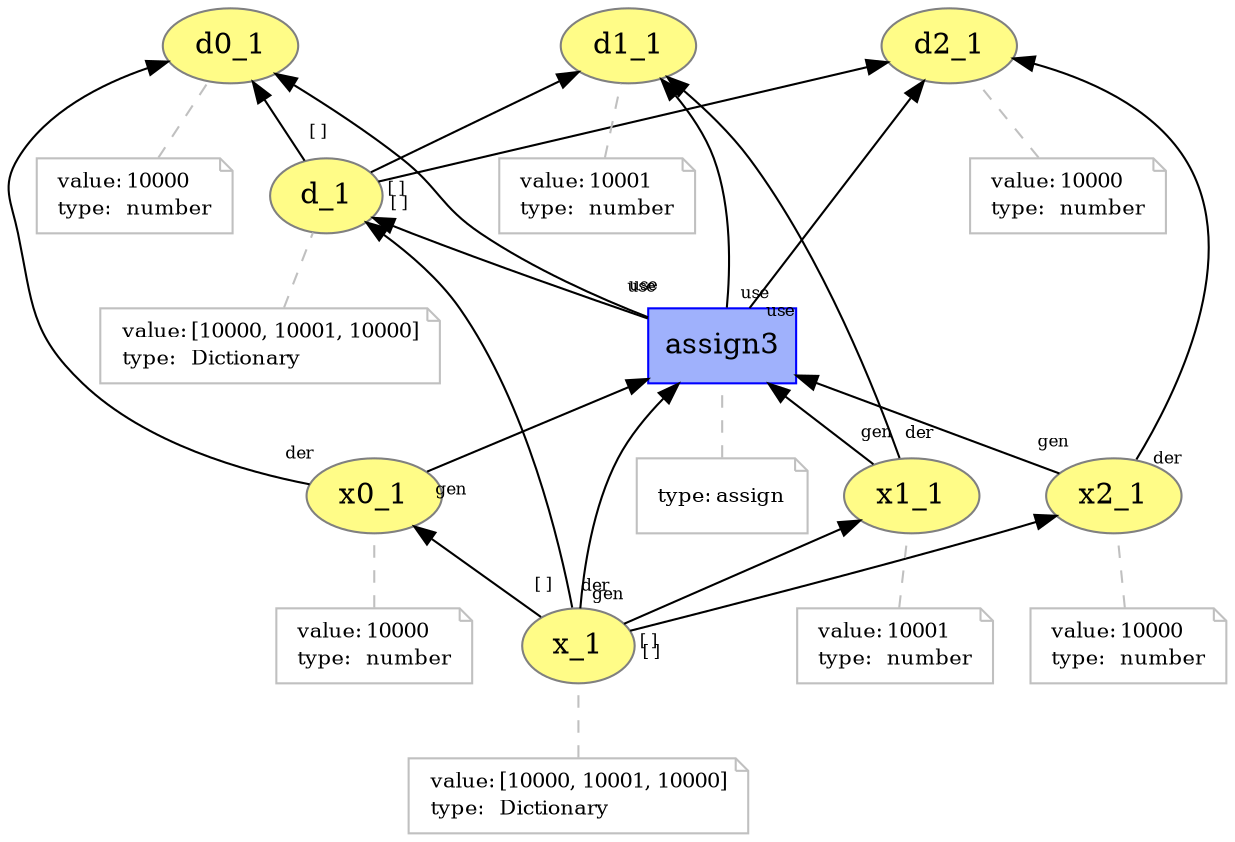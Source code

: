 digraph "PROV" { size="16,12"; rankdir="BT";
"http://example.org/d_1" [fillcolor="#FFFC87",color="#808080",style="filled",label="d_1",URL="http://example.org/d_1"]
"-attrs0" [color="gray",shape="note",fontsize="10",fontcolor="black",label=<<TABLE cellpadding="0" border="0">
	<TR>
	    <TD align="left">value:</TD>
	    <TD align="left">[10000, 10001, 10000]</TD>
	</TR>
	<TR>
	    <TD align="left">type:</TD>
	    <TD align="left">Dictionary</TD>
	</TR>
</TABLE>>]
"-attrs0" -> "http://example.org/d_1" [color="gray",style="dashed",arrowhead="none"]
"http://example.org/d0_1" [fillcolor="#FFFC87",color="#808080",style="filled",label="d0_1",URL="http://example.org/d0_1"]
"-attrs1" [color="gray",shape="note",fontsize="10",fontcolor="black",label=<<TABLE cellpadding="0" border="0">
	<TR>
	    <TD align="left">value:</TD>
	    <TD align="left">10000</TD>
	</TR>
	<TR>
	    <TD align="left">type:</TD>
	    <TD align="left">number</TD>
	</TR>
</TABLE>>]
"-attrs1" -> "http://example.org/d0_1" [color="gray",style="dashed",arrowhead="none"]
"http://example.org/d1_1" [fillcolor="#FFFC87",color="#808080",style="filled",label="d1_1",URL="http://example.org/d1_1"]
"-attrs2" [color="gray",shape="note",fontsize="10",fontcolor="black",label=<<TABLE cellpadding="0" border="0">
	<TR>
	    <TD align="left">value:</TD>
	    <TD align="left">10001</TD>
	</TR>
	<TR>
	    <TD align="left">type:</TD>
	    <TD align="left">number</TD>
	</TR>
</TABLE>>]
"-attrs2" -> "http://example.org/d1_1" [color="gray",style="dashed",arrowhead="none"]
"http://example.org/d2_1" [fillcolor="#FFFC87",color="#808080",style="filled",label="d2_1",URL="http://example.org/d2_1"]
"-attrs3" [color="gray",shape="note",fontsize="10",fontcolor="black",label=<<TABLE cellpadding="0" border="0">
	<TR>
	    <TD align="left">value:</TD>
	    <TD align="left">10000</TD>
	</TR>
	<TR>
	    <TD align="left">type:</TD>
	    <TD align="left">number</TD>
	</TR>
</TABLE>>]
"-attrs3" -> "http://example.org/d2_1" [color="gray",style="dashed",arrowhead="none"]
"http://example.org/d_1" -> "http://example.org/d0_1" [labelfontsize="8",labeldistance="1.5",labelangle="60.0",rotation="20",taillabel="[ ]"]
"http://example.org/d_1" -> "http://example.org/d1_1" [labelfontsize="8",labeldistance="1.5",labelangle="60.0",rotation="20",taillabel="[ ]"]
"http://example.org/d_1" -> "http://example.org/d2_1" [labelfontsize="8",labeldistance="1.5",labelangle="60.0",rotation="20",taillabel="[ ]"]
"http://example.org/x_1" [fillcolor="#FFFC87",color="#808080",style="filled",label="x_1",URL="http://example.org/x_1"]
"-attrs4" [color="gray",shape="note",fontsize="10",fontcolor="black",label=<<TABLE cellpadding="0" border="0">
	<TR>
	    <TD align="left">value:</TD>
	    <TD align="left">[10000, 10001, 10000]</TD>
	</TR>
	<TR>
	    <TD align="left">type:</TD>
	    <TD align="left">Dictionary</TD>
	</TR>
</TABLE>>]
"-attrs4" -> "http://example.org/x_1" [color="gray",style="dashed",arrowhead="none"]
"http://example.org/x0_1" [fillcolor="#FFFC87",color="#808080",style="filled",label="x0_1",URL="http://example.org/x0_1"]
"-attrs5" [color="gray",shape="note",fontsize="10",fontcolor="black",label=<<TABLE cellpadding="0" border="0">
	<TR>
	    <TD align="left">value:</TD>
	    <TD align="left">10000</TD>
	</TR>
	<TR>
	    <TD align="left">type:</TD>
	    <TD align="left">number</TD>
	</TR>
</TABLE>>]
"-attrs5" -> "http://example.org/x0_1" [color="gray",style="dashed",arrowhead="none"]
"http://example.org/x1_1" [fillcolor="#FFFC87",color="#808080",style="filled",label="x1_1",URL="http://example.org/x1_1"]
"-attrs6" [color="gray",shape="note",fontsize="10",fontcolor="black",label=<<TABLE cellpadding="0" border="0">
	<TR>
	    <TD align="left">value:</TD>
	    <TD align="left">10001</TD>
	</TR>
	<TR>
	    <TD align="left">type:</TD>
	    <TD align="left">number</TD>
	</TR>
</TABLE>>]
"-attrs6" -> "http://example.org/x1_1" [color="gray",style="dashed",arrowhead="none"]
"http://example.org/x2_1" [fillcolor="#FFFC87",color="#808080",style="filled",label="x2_1",URL="http://example.org/x2_1"]
"-attrs7" [color="gray",shape="note",fontsize="10",fontcolor="black",label=<<TABLE cellpadding="0" border="0">
	<TR>
	    <TD align="left">value:</TD>
	    <TD align="left">10000</TD>
	</TR>
	<TR>
	    <TD align="left">type:</TD>
	    <TD align="left">number</TD>
	</TR>
</TABLE>>]
"-attrs7" -> "http://example.org/x2_1" [color="gray",style="dashed",arrowhead="none"]
"http://example.org/x_1" -> "http://example.org/x0_1" [labelfontsize="8",labeldistance="1.5",labelangle="60.0",rotation="20",taillabel="[ ]"]
"http://example.org/x_1" -> "http://example.org/x1_1" [labelfontsize="8",labeldistance="1.5",labelangle="60.0",rotation="20",taillabel="[ ]"]
"http://example.org/x_1" -> "http://example.org/x2_1" [labelfontsize="8",labeldistance="1.5",labelangle="60.0",rotation="20",taillabel="[ ]"]
"http://example.org/assign3" [fillcolor="#9FB1FC",color="#0000FF",shape="polygon",sides="4",style="filled",label="assign3",URL="http://example.org/assign3"]
"-attrs8" [color="gray",shape="note",fontsize="10",fontcolor="black",label=<<TABLE cellpadding="0" border="0">
	<TR>
	    <TD align="left">type:</TD>
	    <TD align="left">assign</TD>
	</TR>
</TABLE>>]
"-attrs8" -> "http://example.org/assign3" [color="gray",style="dashed",arrowhead="none"]
"http://example.org/assign3" -> "http://example.org/d_1" [labelfontsize="8",labeldistance="1.5",labelangle="60.0",rotation="20",taillabel="use"]
"http://example.org/x_1" -> "http://example.org/assign3" [labelfontsize="8",labeldistance="1.5",labelangle="60.0",rotation="20",taillabel="gen"]
"http://example.org/x_1" -> "http://example.org/d_1" [labelfontsize="8",labeldistance="1.5",labelangle="60.0",rotation="20",taillabel="der"]
"http://example.org/assign3" -> "http://example.org/d0_1" [labelfontsize="8",labeldistance="1.5",labelangle="60.0",rotation="20",taillabel="use"]
"http://example.org/x0_1" -> "http://example.org/assign3" [labelfontsize="8",labeldistance="1.5",labelangle="60.0",rotation="20",taillabel="gen"]
"http://example.org/x0_1" -> "http://example.org/d0_1" [labelfontsize="8",labeldistance="1.5",labelangle="60.0",rotation="20",taillabel="der"]
"http://example.org/assign3" -> "http://example.org/d1_1" [labelfontsize="8",labeldistance="1.5",labelangle="60.0",rotation="20",taillabel="use"]
"http://example.org/x1_1" -> "http://example.org/assign3" [labelfontsize="8",labeldistance="1.5",labelangle="60.0",rotation="20",taillabel="gen"]
"http://example.org/x1_1" -> "http://example.org/d1_1" [labelfontsize="8",labeldistance="1.5",labelangle="60.0",rotation="20",taillabel="der"]
"http://example.org/assign3" -> "http://example.org/d2_1" [labelfontsize="8",labeldistance="1.5",labelangle="60.0",rotation="20",taillabel="use"]
"http://example.org/x2_1" -> "http://example.org/assign3" [labelfontsize="8",labeldistance="1.5",labelangle="60.0",rotation="20",taillabel="gen"]
"http://example.org/x2_1" -> "http://example.org/d2_1" [labelfontsize="8",labeldistance="1.5",labelangle="60.0",rotation="20",taillabel="der"]
}